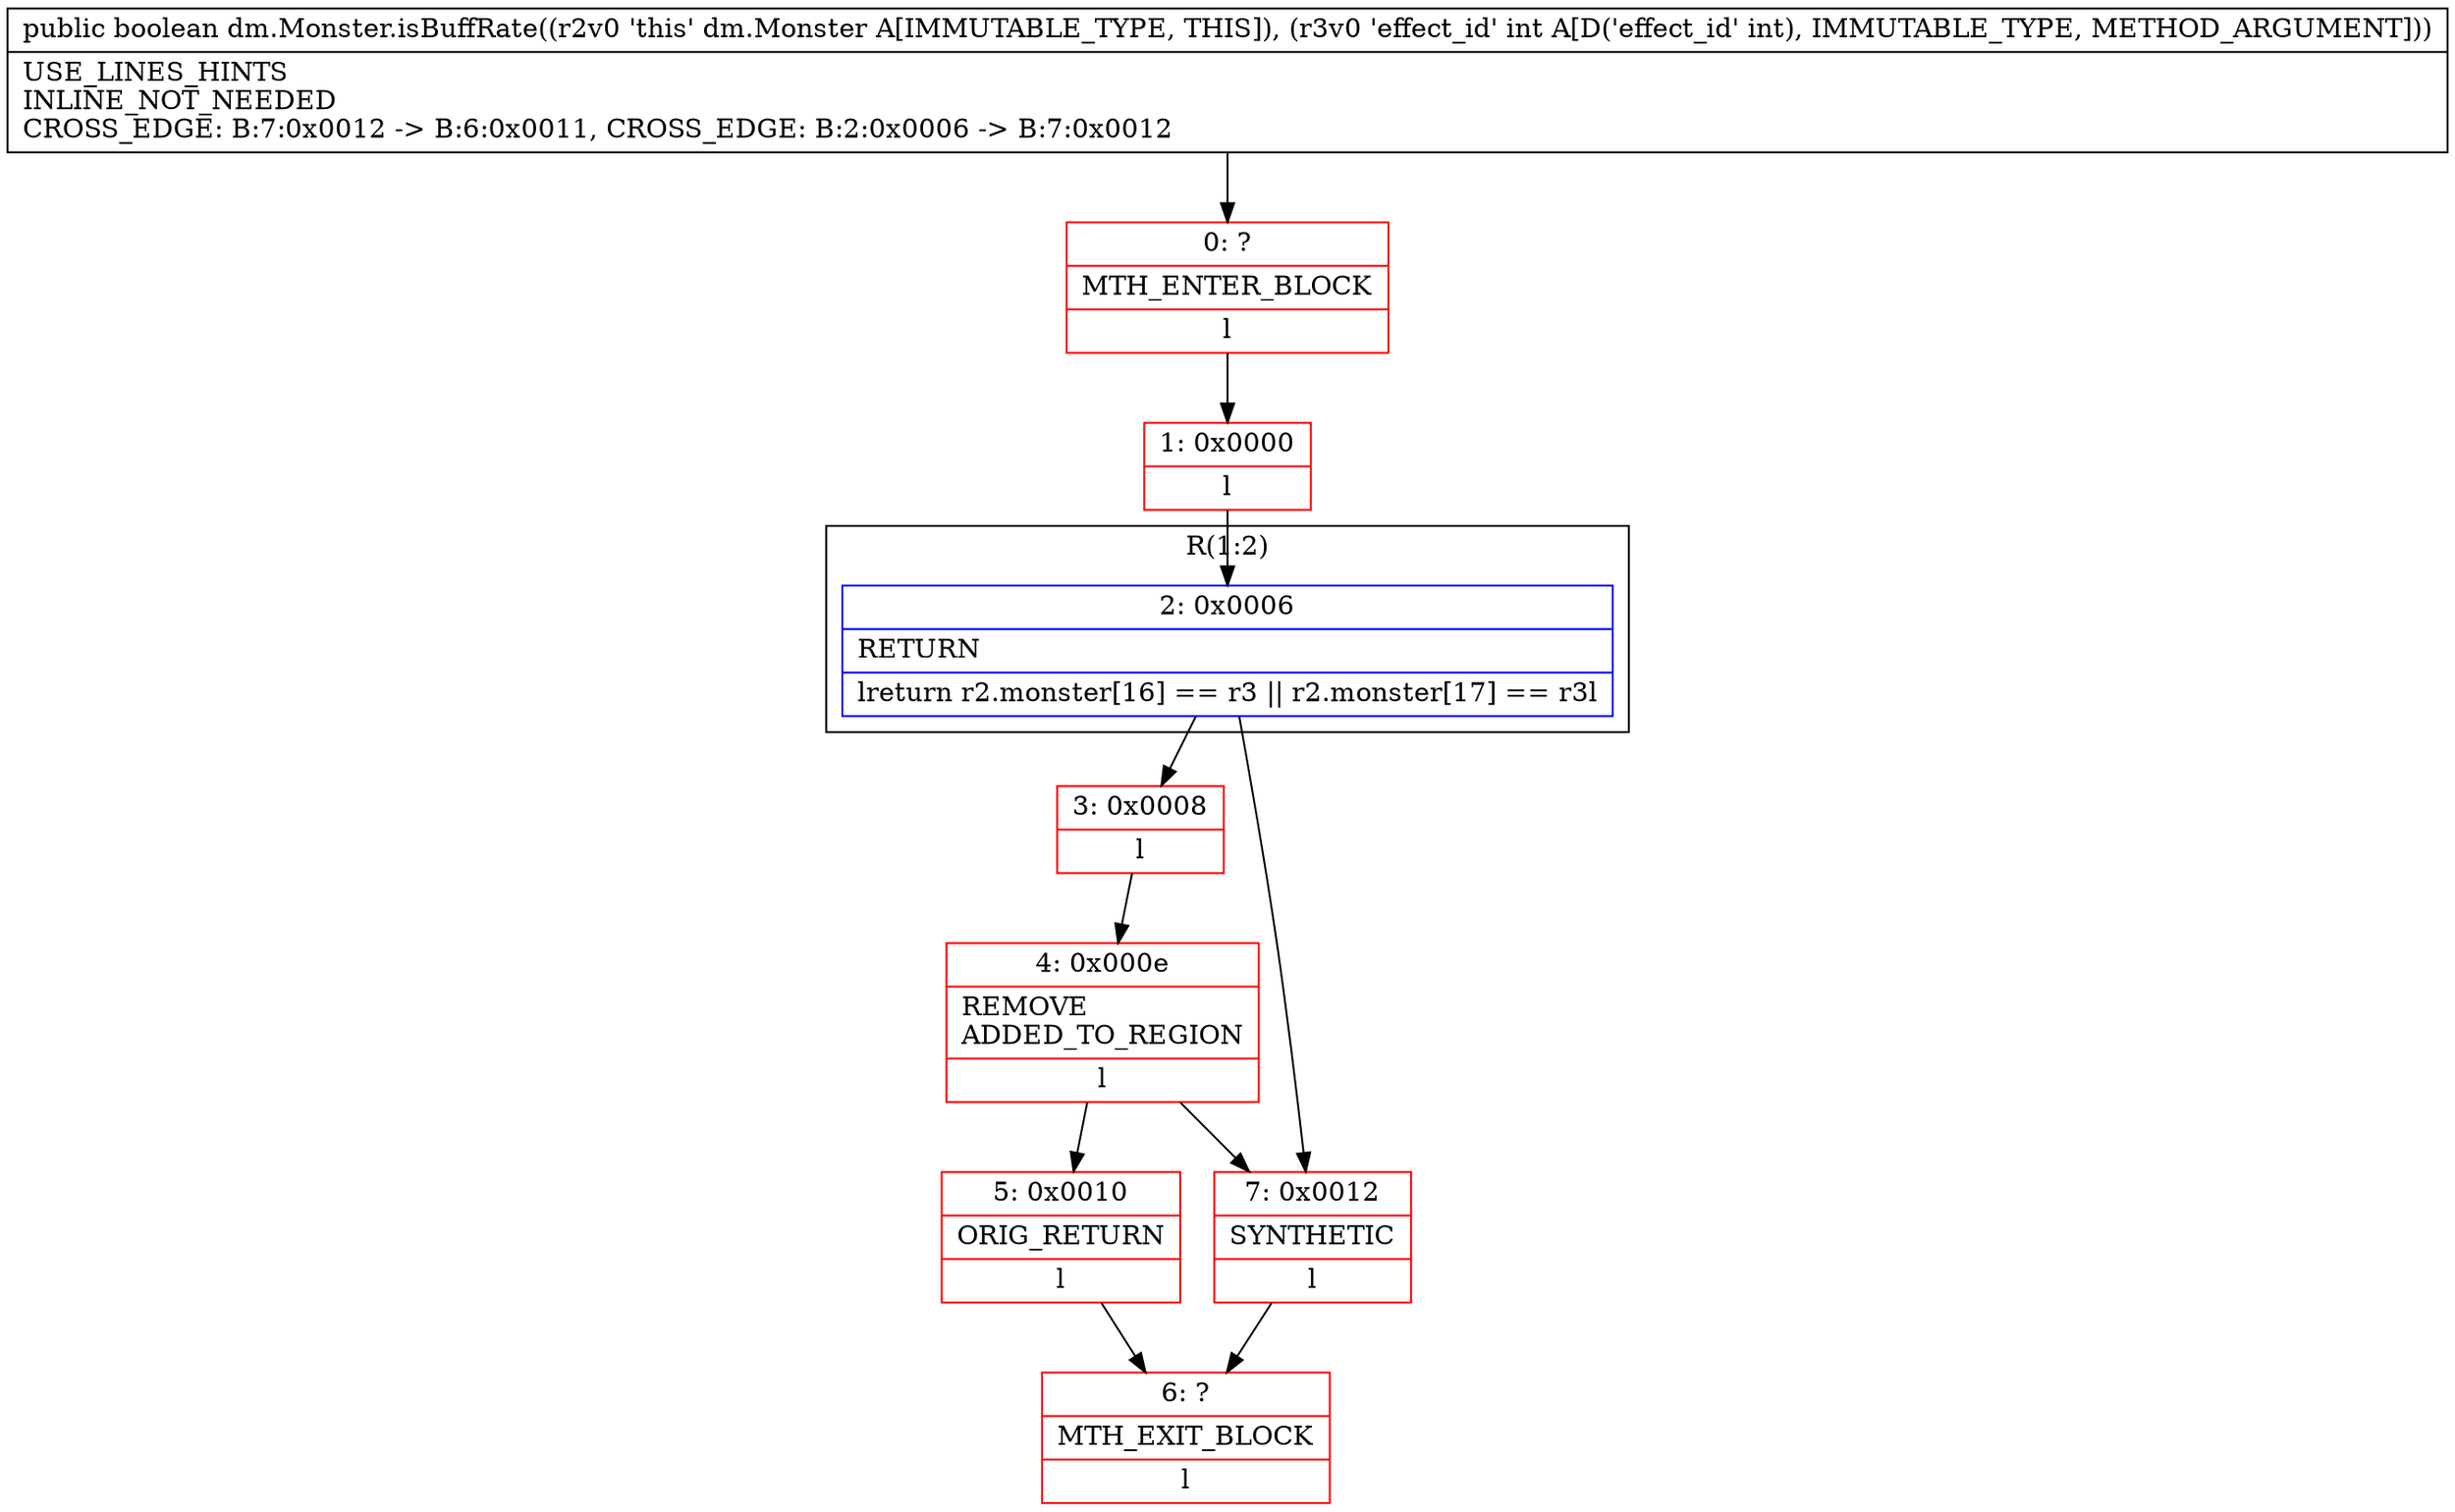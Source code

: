 digraph "CFG fordm.Monster.isBuffRate(I)Z" {
subgraph cluster_Region_1135529766 {
label = "R(1:2)";
node [shape=record,color=blue];
Node_2 [shape=record,label="{2\:\ 0x0006|RETURN\l|lreturn r2.monster[16] == r3 \|\| r2.monster[17] == r3l}"];
}
Node_0 [shape=record,color=red,label="{0\:\ ?|MTH_ENTER_BLOCK\l|l}"];
Node_1 [shape=record,color=red,label="{1\:\ 0x0000|l}"];
Node_3 [shape=record,color=red,label="{3\:\ 0x0008|l}"];
Node_4 [shape=record,color=red,label="{4\:\ 0x000e|REMOVE\lADDED_TO_REGION\l|l}"];
Node_5 [shape=record,color=red,label="{5\:\ 0x0010|ORIG_RETURN\l|l}"];
Node_6 [shape=record,color=red,label="{6\:\ ?|MTH_EXIT_BLOCK\l|l}"];
Node_7 [shape=record,color=red,label="{7\:\ 0x0012|SYNTHETIC\l|l}"];
MethodNode[shape=record,label="{public boolean dm.Monster.isBuffRate((r2v0 'this' dm.Monster A[IMMUTABLE_TYPE, THIS]), (r3v0 'effect_id' int A[D('effect_id' int), IMMUTABLE_TYPE, METHOD_ARGUMENT]))  | USE_LINES_HINTS\lINLINE_NOT_NEEDED\lCROSS_EDGE: B:7:0x0012 \-\> B:6:0x0011, CROSS_EDGE: B:2:0x0006 \-\> B:7:0x0012\l}"];
MethodNode -> Node_0;
Node_2 -> Node_3;
Node_2 -> Node_7;
Node_0 -> Node_1;
Node_1 -> Node_2;
Node_3 -> Node_4;
Node_4 -> Node_5;
Node_4 -> Node_7;
Node_5 -> Node_6;
Node_7 -> Node_6;
}

